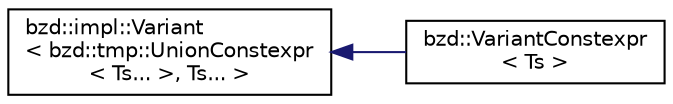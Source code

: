 digraph "Graphical Class Hierarchy"
{
  edge [fontname="Helvetica",fontsize="10",labelfontname="Helvetica",labelfontsize="10"];
  node [fontname="Helvetica",fontsize="10",shape=record];
  rankdir="LR";
  Node0 [label="bzd::impl::Variant\l\< bzd::tmp::UnionConstexpr\l\< Ts... \>, Ts... \>",height=0.2,width=0.4,color="black", fillcolor="white", style="filled",URL="$classbzd_1_1impl_1_1Variant.html"];
  Node0 -> Node1 [dir="back",color="midnightblue",fontsize="10",style="solid",fontname="Helvetica"];
  Node1 [label="bzd::VariantConstexpr\l\< Ts \>",height=0.2,width=0.4,color="black", fillcolor="white", style="filled",URL="$classbzd_1_1VariantConstexpr.html"];
}
